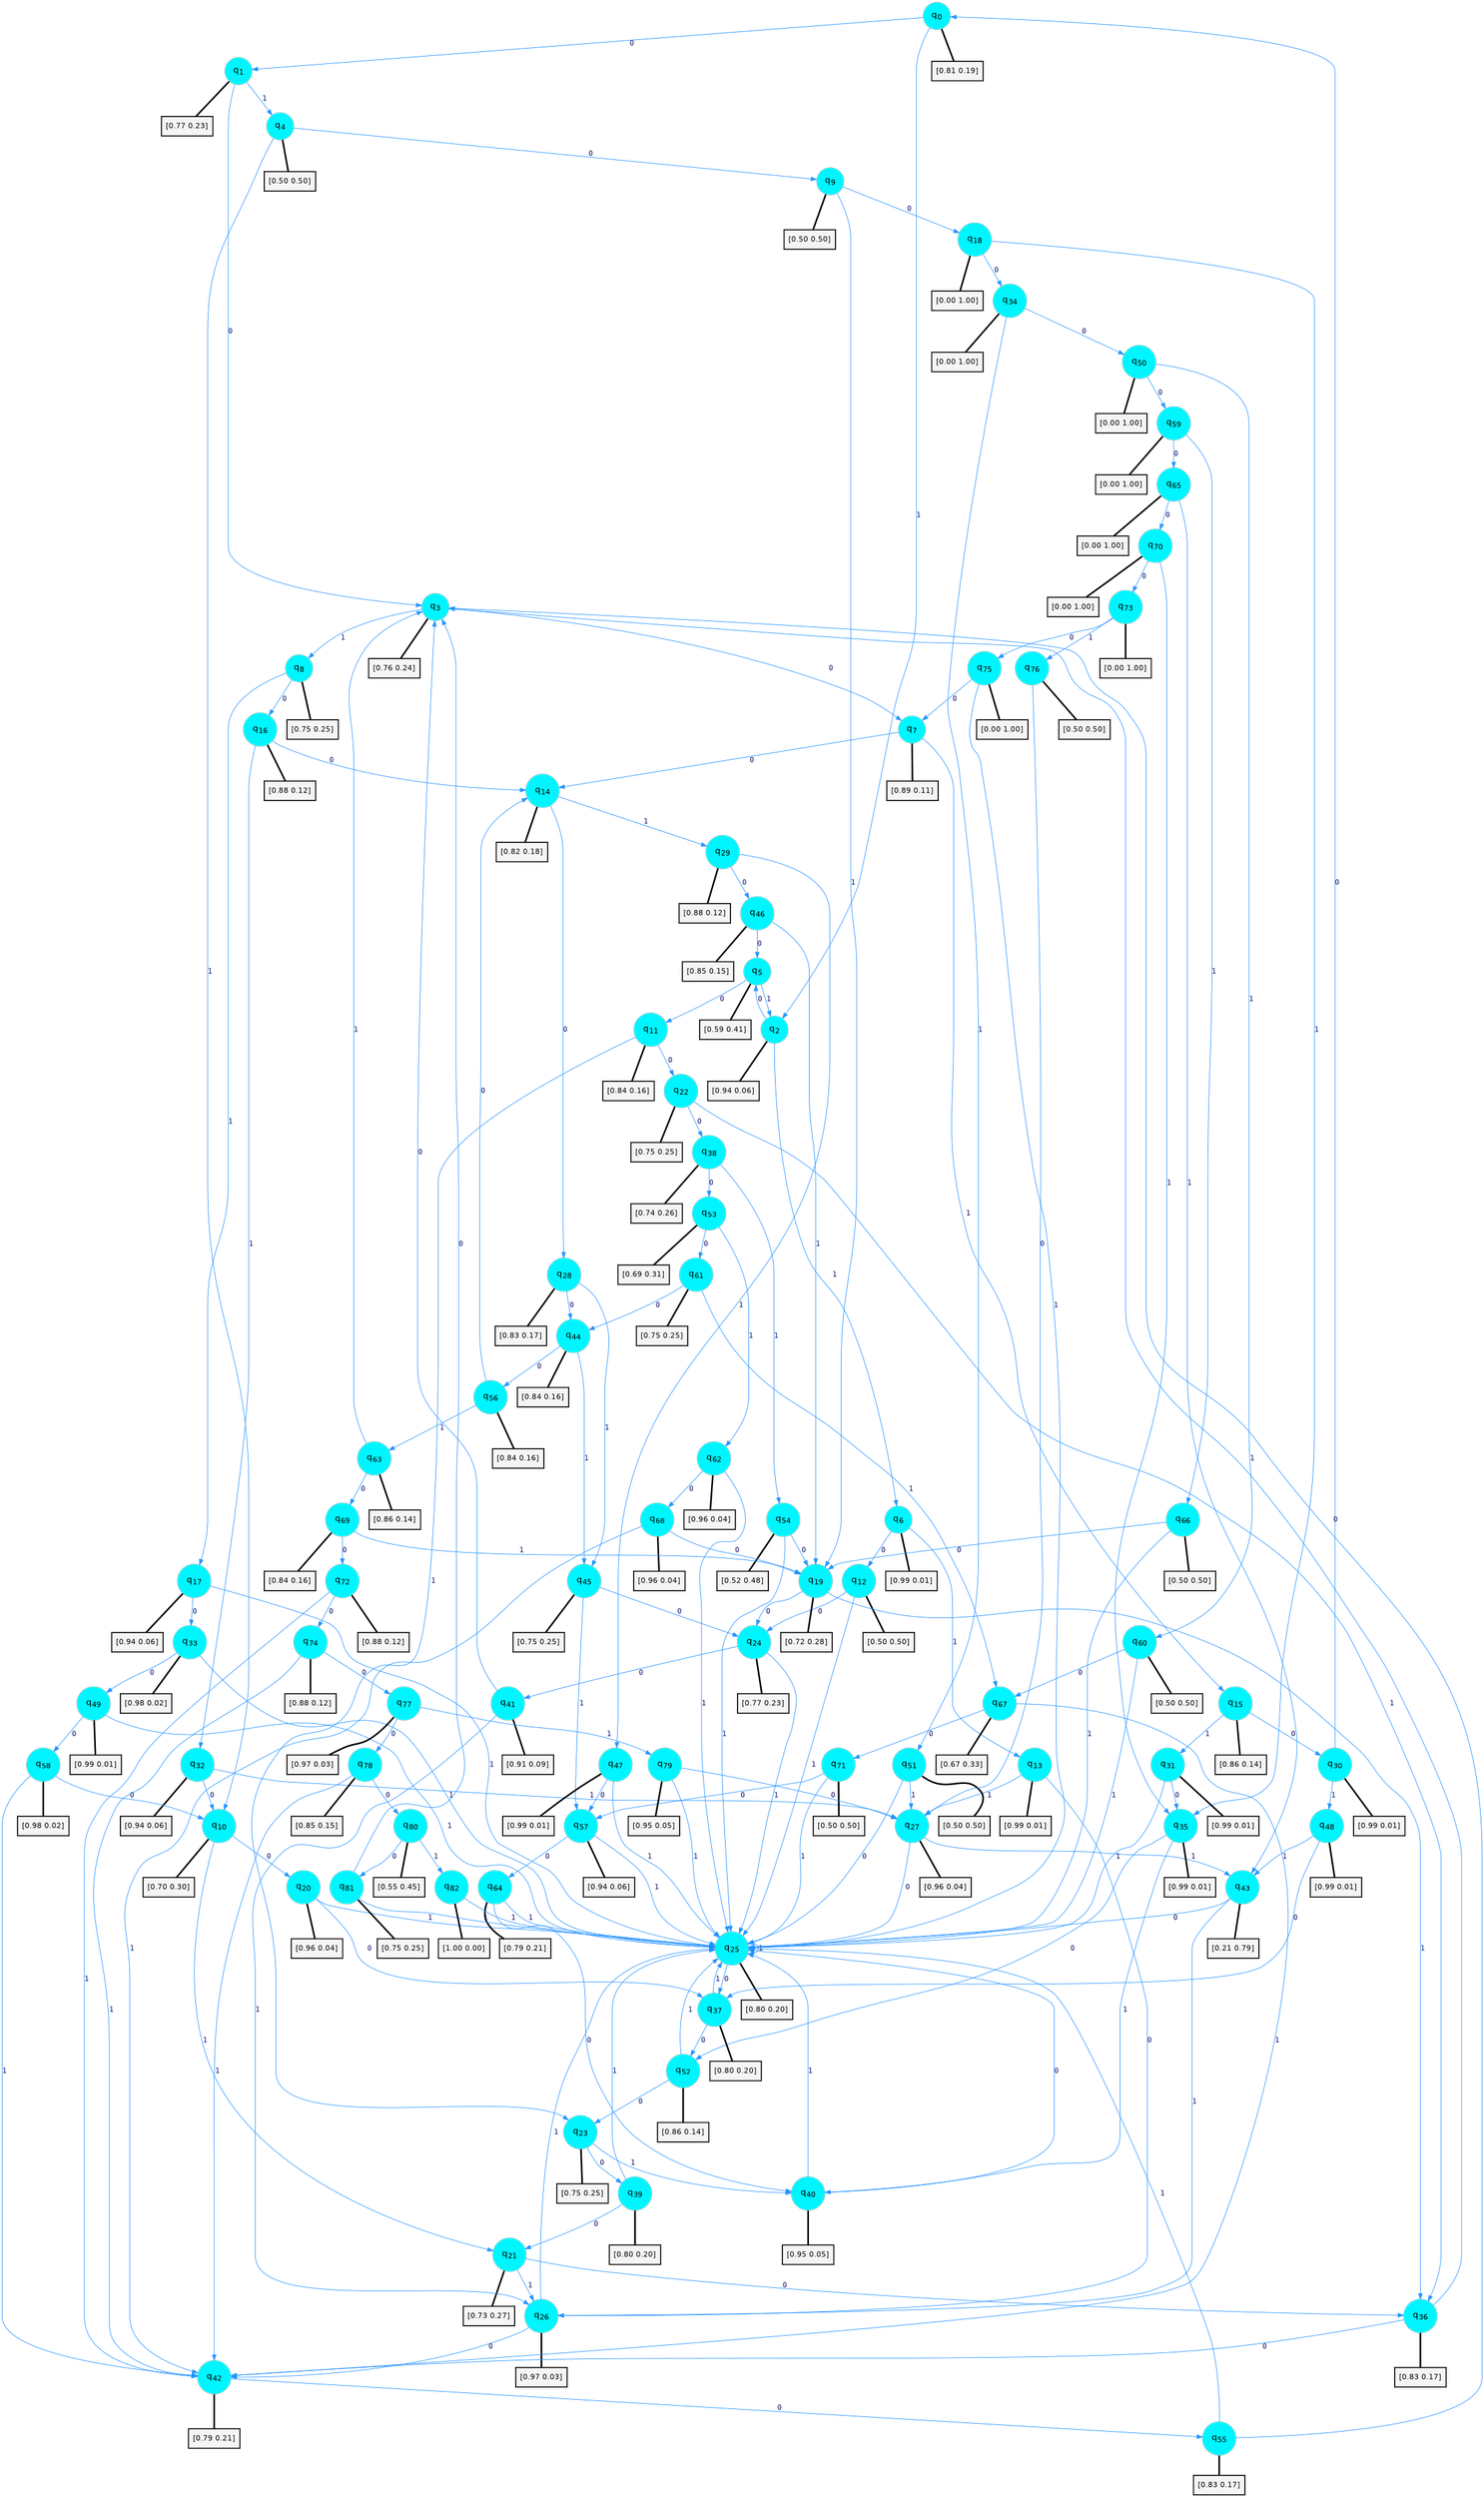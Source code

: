 digraph G {
graph [
bgcolor=transparent, dpi=300, rankdir=TD, size="40,25"];
node [
color=gray, fillcolor=turquoise1, fontcolor=black, fontname=Helvetica, fontsize=16, fontweight=bold, shape=circle, style=filled];
edge [
arrowsize=1, color=dodgerblue1, fontcolor=midnightblue, fontname=courier, fontweight=bold, penwidth=1, style=solid, weight=20];
0[label=<q<SUB>0</SUB>>];
1[label=<q<SUB>1</SUB>>];
2[label=<q<SUB>2</SUB>>];
3[label=<q<SUB>3</SUB>>];
4[label=<q<SUB>4</SUB>>];
5[label=<q<SUB>5</SUB>>];
6[label=<q<SUB>6</SUB>>];
7[label=<q<SUB>7</SUB>>];
8[label=<q<SUB>8</SUB>>];
9[label=<q<SUB>9</SUB>>];
10[label=<q<SUB>10</SUB>>];
11[label=<q<SUB>11</SUB>>];
12[label=<q<SUB>12</SUB>>];
13[label=<q<SUB>13</SUB>>];
14[label=<q<SUB>14</SUB>>];
15[label=<q<SUB>15</SUB>>];
16[label=<q<SUB>16</SUB>>];
17[label=<q<SUB>17</SUB>>];
18[label=<q<SUB>18</SUB>>];
19[label=<q<SUB>19</SUB>>];
20[label=<q<SUB>20</SUB>>];
21[label=<q<SUB>21</SUB>>];
22[label=<q<SUB>22</SUB>>];
23[label=<q<SUB>23</SUB>>];
24[label=<q<SUB>24</SUB>>];
25[label=<q<SUB>25</SUB>>];
26[label=<q<SUB>26</SUB>>];
27[label=<q<SUB>27</SUB>>];
28[label=<q<SUB>28</SUB>>];
29[label=<q<SUB>29</SUB>>];
30[label=<q<SUB>30</SUB>>];
31[label=<q<SUB>31</SUB>>];
32[label=<q<SUB>32</SUB>>];
33[label=<q<SUB>33</SUB>>];
34[label=<q<SUB>34</SUB>>];
35[label=<q<SUB>35</SUB>>];
36[label=<q<SUB>36</SUB>>];
37[label=<q<SUB>37</SUB>>];
38[label=<q<SUB>38</SUB>>];
39[label=<q<SUB>39</SUB>>];
40[label=<q<SUB>40</SUB>>];
41[label=<q<SUB>41</SUB>>];
42[label=<q<SUB>42</SUB>>];
43[label=<q<SUB>43</SUB>>];
44[label=<q<SUB>44</SUB>>];
45[label=<q<SUB>45</SUB>>];
46[label=<q<SUB>46</SUB>>];
47[label=<q<SUB>47</SUB>>];
48[label=<q<SUB>48</SUB>>];
49[label=<q<SUB>49</SUB>>];
50[label=<q<SUB>50</SUB>>];
51[label=<q<SUB>51</SUB>>];
52[label=<q<SUB>52</SUB>>];
53[label=<q<SUB>53</SUB>>];
54[label=<q<SUB>54</SUB>>];
55[label=<q<SUB>55</SUB>>];
56[label=<q<SUB>56</SUB>>];
57[label=<q<SUB>57</SUB>>];
58[label=<q<SUB>58</SUB>>];
59[label=<q<SUB>59</SUB>>];
60[label=<q<SUB>60</SUB>>];
61[label=<q<SUB>61</SUB>>];
62[label=<q<SUB>62</SUB>>];
63[label=<q<SUB>63</SUB>>];
64[label=<q<SUB>64</SUB>>];
65[label=<q<SUB>65</SUB>>];
66[label=<q<SUB>66</SUB>>];
67[label=<q<SUB>67</SUB>>];
68[label=<q<SUB>68</SUB>>];
69[label=<q<SUB>69</SUB>>];
70[label=<q<SUB>70</SUB>>];
71[label=<q<SUB>71</SUB>>];
72[label=<q<SUB>72</SUB>>];
73[label=<q<SUB>73</SUB>>];
74[label=<q<SUB>74</SUB>>];
75[label=<q<SUB>75</SUB>>];
76[label=<q<SUB>76</SUB>>];
77[label=<q<SUB>77</SUB>>];
78[label=<q<SUB>78</SUB>>];
79[label=<q<SUB>79</SUB>>];
80[label=<q<SUB>80</SUB>>];
81[label=<q<SUB>81</SUB>>];
82[label=<q<SUB>82</SUB>>];
83[label="[0.81 0.19]", shape=box,fontcolor=black, fontname=Helvetica, fontsize=14, penwidth=2, fillcolor=whitesmoke,color=black];
84[label="[0.77 0.23]", shape=box,fontcolor=black, fontname=Helvetica, fontsize=14, penwidth=2, fillcolor=whitesmoke,color=black];
85[label="[0.94 0.06]", shape=box,fontcolor=black, fontname=Helvetica, fontsize=14, penwidth=2, fillcolor=whitesmoke,color=black];
86[label="[0.76 0.24]", shape=box,fontcolor=black, fontname=Helvetica, fontsize=14, penwidth=2, fillcolor=whitesmoke,color=black];
87[label="[0.50 0.50]", shape=box,fontcolor=black, fontname=Helvetica, fontsize=14, penwidth=2, fillcolor=whitesmoke,color=black];
88[label="[0.59 0.41]", shape=box,fontcolor=black, fontname=Helvetica, fontsize=14, penwidth=2, fillcolor=whitesmoke,color=black];
89[label="[0.99 0.01]", shape=box,fontcolor=black, fontname=Helvetica, fontsize=14, penwidth=2, fillcolor=whitesmoke,color=black];
90[label="[0.89 0.11]", shape=box,fontcolor=black, fontname=Helvetica, fontsize=14, penwidth=2, fillcolor=whitesmoke,color=black];
91[label="[0.75 0.25]", shape=box,fontcolor=black, fontname=Helvetica, fontsize=14, penwidth=2, fillcolor=whitesmoke,color=black];
92[label="[0.50 0.50]", shape=box,fontcolor=black, fontname=Helvetica, fontsize=14, penwidth=2, fillcolor=whitesmoke,color=black];
93[label="[0.70 0.30]", shape=box,fontcolor=black, fontname=Helvetica, fontsize=14, penwidth=2, fillcolor=whitesmoke,color=black];
94[label="[0.84 0.16]", shape=box,fontcolor=black, fontname=Helvetica, fontsize=14, penwidth=2, fillcolor=whitesmoke,color=black];
95[label="[0.50 0.50]", shape=box,fontcolor=black, fontname=Helvetica, fontsize=14, penwidth=2, fillcolor=whitesmoke,color=black];
96[label="[0.99 0.01]", shape=box,fontcolor=black, fontname=Helvetica, fontsize=14, penwidth=2, fillcolor=whitesmoke,color=black];
97[label="[0.82 0.18]", shape=box,fontcolor=black, fontname=Helvetica, fontsize=14, penwidth=2, fillcolor=whitesmoke,color=black];
98[label="[0.86 0.14]", shape=box,fontcolor=black, fontname=Helvetica, fontsize=14, penwidth=2, fillcolor=whitesmoke,color=black];
99[label="[0.88 0.12]", shape=box,fontcolor=black, fontname=Helvetica, fontsize=14, penwidth=2, fillcolor=whitesmoke,color=black];
100[label="[0.94 0.06]", shape=box,fontcolor=black, fontname=Helvetica, fontsize=14, penwidth=2, fillcolor=whitesmoke,color=black];
101[label="[0.00 1.00]", shape=box,fontcolor=black, fontname=Helvetica, fontsize=14, penwidth=2, fillcolor=whitesmoke,color=black];
102[label="[0.72 0.28]", shape=box,fontcolor=black, fontname=Helvetica, fontsize=14, penwidth=2, fillcolor=whitesmoke,color=black];
103[label="[0.96 0.04]", shape=box,fontcolor=black, fontname=Helvetica, fontsize=14, penwidth=2, fillcolor=whitesmoke,color=black];
104[label="[0.73 0.27]", shape=box,fontcolor=black, fontname=Helvetica, fontsize=14, penwidth=2, fillcolor=whitesmoke,color=black];
105[label="[0.75 0.25]", shape=box,fontcolor=black, fontname=Helvetica, fontsize=14, penwidth=2, fillcolor=whitesmoke,color=black];
106[label="[0.75 0.25]", shape=box,fontcolor=black, fontname=Helvetica, fontsize=14, penwidth=2, fillcolor=whitesmoke,color=black];
107[label="[0.77 0.23]", shape=box,fontcolor=black, fontname=Helvetica, fontsize=14, penwidth=2, fillcolor=whitesmoke,color=black];
108[label="[0.80 0.20]", shape=box,fontcolor=black, fontname=Helvetica, fontsize=14, penwidth=2, fillcolor=whitesmoke,color=black];
109[label="[0.97 0.03]", shape=box,fontcolor=black, fontname=Helvetica, fontsize=14, penwidth=2, fillcolor=whitesmoke,color=black];
110[label="[0.96 0.04]", shape=box,fontcolor=black, fontname=Helvetica, fontsize=14, penwidth=2, fillcolor=whitesmoke,color=black];
111[label="[0.83 0.17]", shape=box,fontcolor=black, fontname=Helvetica, fontsize=14, penwidth=2, fillcolor=whitesmoke,color=black];
112[label="[0.88 0.12]", shape=box,fontcolor=black, fontname=Helvetica, fontsize=14, penwidth=2, fillcolor=whitesmoke,color=black];
113[label="[0.99 0.01]", shape=box,fontcolor=black, fontname=Helvetica, fontsize=14, penwidth=2, fillcolor=whitesmoke,color=black];
114[label="[0.99 0.01]", shape=box,fontcolor=black, fontname=Helvetica, fontsize=14, penwidth=2, fillcolor=whitesmoke,color=black];
115[label="[0.94 0.06]", shape=box,fontcolor=black, fontname=Helvetica, fontsize=14, penwidth=2, fillcolor=whitesmoke,color=black];
116[label="[0.98 0.02]", shape=box,fontcolor=black, fontname=Helvetica, fontsize=14, penwidth=2, fillcolor=whitesmoke,color=black];
117[label="[0.00 1.00]", shape=box,fontcolor=black, fontname=Helvetica, fontsize=14, penwidth=2, fillcolor=whitesmoke,color=black];
118[label="[0.99 0.01]", shape=box,fontcolor=black, fontname=Helvetica, fontsize=14, penwidth=2, fillcolor=whitesmoke,color=black];
119[label="[0.83 0.17]", shape=box,fontcolor=black, fontname=Helvetica, fontsize=14, penwidth=2, fillcolor=whitesmoke,color=black];
120[label="[0.80 0.20]", shape=box,fontcolor=black, fontname=Helvetica, fontsize=14, penwidth=2, fillcolor=whitesmoke,color=black];
121[label="[0.74 0.26]", shape=box,fontcolor=black, fontname=Helvetica, fontsize=14, penwidth=2, fillcolor=whitesmoke,color=black];
122[label="[0.80 0.20]", shape=box,fontcolor=black, fontname=Helvetica, fontsize=14, penwidth=2, fillcolor=whitesmoke,color=black];
123[label="[0.95 0.05]", shape=box,fontcolor=black, fontname=Helvetica, fontsize=14, penwidth=2, fillcolor=whitesmoke,color=black];
124[label="[0.91 0.09]", shape=box,fontcolor=black, fontname=Helvetica, fontsize=14, penwidth=2, fillcolor=whitesmoke,color=black];
125[label="[0.79 0.21]", shape=box,fontcolor=black, fontname=Helvetica, fontsize=14, penwidth=2, fillcolor=whitesmoke,color=black];
126[label="[0.21 0.79]", shape=box,fontcolor=black, fontname=Helvetica, fontsize=14, penwidth=2, fillcolor=whitesmoke,color=black];
127[label="[0.84 0.16]", shape=box,fontcolor=black, fontname=Helvetica, fontsize=14, penwidth=2, fillcolor=whitesmoke,color=black];
128[label="[0.75 0.25]", shape=box,fontcolor=black, fontname=Helvetica, fontsize=14, penwidth=2, fillcolor=whitesmoke,color=black];
129[label="[0.85 0.15]", shape=box,fontcolor=black, fontname=Helvetica, fontsize=14, penwidth=2, fillcolor=whitesmoke,color=black];
130[label="[0.99 0.01]", shape=box,fontcolor=black, fontname=Helvetica, fontsize=14, penwidth=2, fillcolor=whitesmoke,color=black];
131[label="[0.99 0.01]", shape=box,fontcolor=black, fontname=Helvetica, fontsize=14, penwidth=2, fillcolor=whitesmoke,color=black];
132[label="[0.99 0.01]", shape=box,fontcolor=black, fontname=Helvetica, fontsize=14, penwidth=2, fillcolor=whitesmoke,color=black];
133[label="[0.00 1.00]", shape=box,fontcolor=black, fontname=Helvetica, fontsize=14, penwidth=2, fillcolor=whitesmoke,color=black];
134[label="[0.50 0.50]", shape=box,fontcolor=black, fontname=Helvetica, fontsize=14, penwidth=2, fillcolor=whitesmoke,color=black];
135[label="[0.86 0.14]", shape=box,fontcolor=black, fontname=Helvetica, fontsize=14, penwidth=2, fillcolor=whitesmoke,color=black];
136[label="[0.69 0.31]", shape=box,fontcolor=black, fontname=Helvetica, fontsize=14, penwidth=2, fillcolor=whitesmoke,color=black];
137[label="[0.52 0.48]", shape=box,fontcolor=black, fontname=Helvetica, fontsize=14, penwidth=2, fillcolor=whitesmoke,color=black];
138[label="[0.83 0.17]", shape=box,fontcolor=black, fontname=Helvetica, fontsize=14, penwidth=2, fillcolor=whitesmoke,color=black];
139[label="[0.84 0.16]", shape=box,fontcolor=black, fontname=Helvetica, fontsize=14, penwidth=2, fillcolor=whitesmoke,color=black];
140[label="[0.94 0.06]", shape=box,fontcolor=black, fontname=Helvetica, fontsize=14, penwidth=2, fillcolor=whitesmoke,color=black];
141[label="[0.98 0.02]", shape=box,fontcolor=black, fontname=Helvetica, fontsize=14, penwidth=2, fillcolor=whitesmoke,color=black];
142[label="[0.00 1.00]", shape=box,fontcolor=black, fontname=Helvetica, fontsize=14, penwidth=2, fillcolor=whitesmoke,color=black];
143[label="[0.50 0.50]", shape=box,fontcolor=black, fontname=Helvetica, fontsize=14, penwidth=2, fillcolor=whitesmoke,color=black];
144[label="[0.75 0.25]", shape=box,fontcolor=black, fontname=Helvetica, fontsize=14, penwidth=2, fillcolor=whitesmoke,color=black];
145[label="[0.96 0.04]", shape=box,fontcolor=black, fontname=Helvetica, fontsize=14, penwidth=2, fillcolor=whitesmoke,color=black];
146[label="[0.86 0.14]", shape=box,fontcolor=black, fontname=Helvetica, fontsize=14, penwidth=2, fillcolor=whitesmoke,color=black];
147[label="[0.79 0.21]", shape=box,fontcolor=black, fontname=Helvetica, fontsize=14, penwidth=2, fillcolor=whitesmoke,color=black];
148[label="[0.00 1.00]", shape=box,fontcolor=black, fontname=Helvetica, fontsize=14, penwidth=2, fillcolor=whitesmoke,color=black];
149[label="[0.50 0.50]", shape=box,fontcolor=black, fontname=Helvetica, fontsize=14, penwidth=2, fillcolor=whitesmoke,color=black];
150[label="[0.67 0.33]", shape=box,fontcolor=black, fontname=Helvetica, fontsize=14, penwidth=2, fillcolor=whitesmoke,color=black];
151[label="[0.96 0.04]", shape=box,fontcolor=black, fontname=Helvetica, fontsize=14, penwidth=2, fillcolor=whitesmoke,color=black];
152[label="[0.84 0.16]", shape=box,fontcolor=black, fontname=Helvetica, fontsize=14, penwidth=2, fillcolor=whitesmoke,color=black];
153[label="[0.00 1.00]", shape=box,fontcolor=black, fontname=Helvetica, fontsize=14, penwidth=2, fillcolor=whitesmoke,color=black];
154[label="[0.50 0.50]", shape=box,fontcolor=black, fontname=Helvetica, fontsize=14, penwidth=2, fillcolor=whitesmoke,color=black];
155[label="[0.88 0.12]", shape=box,fontcolor=black, fontname=Helvetica, fontsize=14, penwidth=2, fillcolor=whitesmoke,color=black];
156[label="[0.00 1.00]", shape=box,fontcolor=black, fontname=Helvetica, fontsize=14, penwidth=2, fillcolor=whitesmoke,color=black];
157[label="[0.88 0.12]", shape=box,fontcolor=black, fontname=Helvetica, fontsize=14, penwidth=2, fillcolor=whitesmoke,color=black];
158[label="[0.00 1.00]", shape=box,fontcolor=black, fontname=Helvetica, fontsize=14, penwidth=2, fillcolor=whitesmoke,color=black];
159[label="[0.50 0.50]", shape=box,fontcolor=black, fontname=Helvetica, fontsize=14, penwidth=2, fillcolor=whitesmoke,color=black];
160[label="[0.97 0.03]", shape=box,fontcolor=black, fontname=Helvetica, fontsize=14, penwidth=2, fillcolor=whitesmoke,color=black];
161[label="[0.85 0.15]", shape=box,fontcolor=black, fontname=Helvetica, fontsize=14, penwidth=2, fillcolor=whitesmoke,color=black];
162[label="[0.95 0.05]", shape=box,fontcolor=black, fontname=Helvetica, fontsize=14, penwidth=2, fillcolor=whitesmoke,color=black];
163[label="[0.55 0.45]", shape=box,fontcolor=black, fontname=Helvetica, fontsize=14, penwidth=2, fillcolor=whitesmoke,color=black];
164[label="[0.75 0.25]", shape=box,fontcolor=black, fontname=Helvetica, fontsize=14, penwidth=2, fillcolor=whitesmoke,color=black];
165[label="[1.00 0.00]", shape=box,fontcolor=black, fontname=Helvetica, fontsize=14, penwidth=2, fillcolor=whitesmoke,color=black];
0->1 [label=0];
0->2 [label=1];
0->83 [arrowhead=none, penwidth=3,color=black];
1->3 [label=0];
1->4 [label=1];
1->84 [arrowhead=none, penwidth=3,color=black];
2->5 [label=0];
2->6 [label=1];
2->85 [arrowhead=none, penwidth=3,color=black];
3->7 [label=0];
3->8 [label=1];
3->86 [arrowhead=none, penwidth=3,color=black];
4->9 [label=0];
4->10 [label=1];
4->87 [arrowhead=none, penwidth=3,color=black];
5->11 [label=0];
5->2 [label=1];
5->88 [arrowhead=none, penwidth=3,color=black];
6->12 [label=0];
6->13 [label=1];
6->89 [arrowhead=none, penwidth=3,color=black];
7->14 [label=0];
7->15 [label=1];
7->90 [arrowhead=none, penwidth=3,color=black];
8->16 [label=0];
8->17 [label=1];
8->91 [arrowhead=none, penwidth=3,color=black];
9->18 [label=0];
9->19 [label=1];
9->92 [arrowhead=none, penwidth=3,color=black];
10->20 [label=0];
10->21 [label=1];
10->93 [arrowhead=none, penwidth=3,color=black];
11->22 [label=0];
11->23 [label=1];
11->94 [arrowhead=none, penwidth=3,color=black];
12->24 [label=0];
12->25 [label=1];
12->95 [arrowhead=none, penwidth=3,color=black];
13->26 [label=0];
13->27 [label=1];
13->96 [arrowhead=none, penwidth=3,color=black];
14->28 [label=0];
14->29 [label=1];
14->97 [arrowhead=none, penwidth=3,color=black];
15->30 [label=0];
15->31 [label=1];
15->98 [arrowhead=none, penwidth=3,color=black];
16->14 [label=0];
16->32 [label=1];
16->99 [arrowhead=none, penwidth=3,color=black];
17->33 [label=0];
17->25 [label=1];
17->100 [arrowhead=none, penwidth=3,color=black];
18->34 [label=0];
18->35 [label=1];
18->101 [arrowhead=none, penwidth=3,color=black];
19->24 [label=0];
19->36 [label=1];
19->102 [arrowhead=none, penwidth=3,color=black];
20->37 [label=0];
20->25 [label=1];
20->103 [arrowhead=none, penwidth=3,color=black];
21->36 [label=0];
21->26 [label=1];
21->104 [arrowhead=none, penwidth=3,color=black];
22->38 [label=0];
22->36 [label=1];
22->105 [arrowhead=none, penwidth=3,color=black];
23->39 [label=0];
23->40 [label=1];
23->106 [arrowhead=none, penwidth=3,color=black];
24->41 [label=0];
24->25 [label=1];
24->107 [arrowhead=none, penwidth=3,color=black];
25->37 [label=0];
25->25 [label=1];
25->108 [arrowhead=none, penwidth=3,color=black];
26->42 [label=0];
26->25 [label=1];
26->109 [arrowhead=none, penwidth=3,color=black];
27->25 [label=0];
27->43 [label=1];
27->110 [arrowhead=none, penwidth=3,color=black];
28->44 [label=0];
28->45 [label=1];
28->111 [arrowhead=none, penwidth=3,color=black];
29->46 [label=0];
29->47 [label=1];
29->112 [arrowhead=none, penwidth=3,color=black];
30->0 [label=0];
30->48 [label=1];
30->113 [arrowhead=none, penwidth=3,color=black];
31->35 [label=0];
31->25 [label=1];
31->114 [arrowhead=none, penwidth=3,color=black];
32->10 [label=0];
32->27 [label=1];
32->115 [arrowhead=none, penwidth=3,color=black];
33->49 [label=0];
33->25 [label=1];
33->116 [arrowhead=none, penwidth=3,color=black];
34->50 [label=0];
34->51 [label=1];
34->117 [arrowhead=none, penwidth=3,color=black];
35->52 [label=0];
35->40 [label=1];
35->118 [arrowhead=none, penwidth=3,color=black];
36->42 [label=0];
36->3 [label=1];
36->119 [arrowhead=none, penwidth=3,color=black];
37->52 [label=0];
37->25 [label=1];
37->120 [arrowhead=none, penwidth=3,color=black];
38->53 [label=0];
38->54 [label=1];
38->121 [arrowhead=none, penwidth=3,color=black];
39->21 [label=0];
39->25 [label=1];
39->122 [arrowhead=none, penwidth=3,color=black];
40->25 [label=0];
40->25 [label=1];
40->123 [arrowhead=none, penwidth=3,color=black];
41->3 [label=0];
41->26 [label=1];
41->124 [arrowhead=none, penwidth=3,color=black];
42->55 [label=0];
42->125 [arrowhead=none, penwidth=3,color=black];
43->25 [label=0];
43->26 [label=1];
43->126 [arrowhead=none, penwidth=3,color=black];
44->56 [label=0];
44->45 [label=1];
44->127 [arrowhead=none, penwidth=3,color=black];
45->24 [label=0];
45->57 [label=1];
45->128 [arrowhead=none, penwidth=3,color=black];
46->5 [label=0];
46->19 [label=1];
46->129 [arrowhead=none, penwidth=3,color=black];
47->57 [label=0];
47->25 [label=1];
47->130 [arrowhead=none, penwidth=3,color=black];
48->37 [label=0];
48->43 [label=1];
48->131 [arrowhead=none, penwidth=3,color=black];
49->58 [label=0];
49->25 [label=1];
49->132 [arrowhead=none, penwidth=3,color=black];
50->59 [label=0];
50->60 [label=1];
50->133 [arrowhead=none, penwidth=3,color=black];
51->25 [label=0];
51->27 [label=1];
51->134 [arrowhead=none, penwidth=3,color=black];
52->23 [label=0];
52->25 [label=1];
52->135 [arrowhead=none, penwidth=3,color=black];
53->61 [label=0];
53->62 [label=1];
53->136 [arrowhead=none, penwidth=3,color=black];
54->19 [label=0];
54->25 [label=1];
54->137 [arrowhead=none, penwidth=3,color=black];
55->3 [label=0];
55->25 [label=1];
55->138 [arrowhead=none, penwidth=3,color=black];
56->14 [label=0];
56->63 [label=1];
56->139 [arrowhead=none, penwidth=3,color=black];
57->64 [label=0];
57->25 [label=1];
57->140 [arrowhead=none, penwidth=3,color=black];
58->10 [label=0];
58->42 [label=1];
58->141 [arrowhead=none, penwidth=3,color=black];
59->65 [label=0];
59->66 [label=1];
59->142 [arrowhead=none, penwidth=3,color=black];
60->67 [label=0];
60->25 [label=1];
60->143 [arrowhead=none, penwidth=3,color=black];
61->44 [label=0];
61->67 [label=1];
61->144 [arrowhead=none, penwidth=3,color=black];
62->68 [label=0];
62->25 [label=1];
62->145 [arrowhead=none, penwidth=3,color=black];
63->69 [label=0];
63->3 [label=1];
63->146 [arrowhead=none, penwidth=3,color=black];
64->40 [label=0];
64->25 [label=1];
64->147 [arrowhead=none, penwidth=3,color=black];
65->70 [label=0];
65->43 [label=1];
65->148 [arrowhead=none, penwidth=3,color=black];
66->19 [label=0];
66->25 [label=1];
66->149 [arrowhead=none, penwidth=3,color=black];
67->71 [label=0];
67->42 [label=1];
67->150 [arrowhead=none, penwidth=3,color=black];
68->19 [label=0];
68->42 [label=1];
68->151 [arrowhead=none, penwidth=3,color=black];
69->72 [label=0];
69->19 [label=1];
69->152 [arrowhead=none, penwidth=3,color=black];
70->73 [label=0];
70->35 [label=1];
70->153 [arrowhead=none, penwidth=3,color=black];
71->57 [label=0];
71->25 [label=1];
71->154 [arrowhead=none, penwidth=3,color=black];
72->74 [label=0];
72->42 [label=1];
72->155 [arrowhead=none, penwidth=3,color=black];
73->75 [label=0];
73->76 [label=1];
73->156 [arrowhead=none, penwidth=3,color=black];
74->77 [label=0];
74->42 [label=1];
74->157 [arrowhead=none, penwidth=3,color=black];
75->7 [label=0];
75->25 [label=1];
75->158 [arrowhead=none, penwidth=3,color=black];
76->27 [label=0];
76->159 [arrowhead=none, penwidth=3,color=black];
77->78 [label=0];
77->79 [label=1];
77->160 [arrowhead=none, penwidth=3,color=black];
78->80 [label=0];
78->42 [label=1];
78->161 [arrowhead=none, penwidth=3,color=black];
79->27 [label=0];
79->25 [label=1];
79->162 [arrowhead=none, penwidth=3,color=black];
80->81 [label=0];
80->82 [label=1];
80->163 [arrowhead=none, penwidth=3,color=black];
81->3 [label=0];
81->25 [label=1];
81->164 [arrowhead=none, penwidth=3,color=black];
82->25 [label=1];
82->165 [arrowhead=none, penwidth=3,color=black];
}
